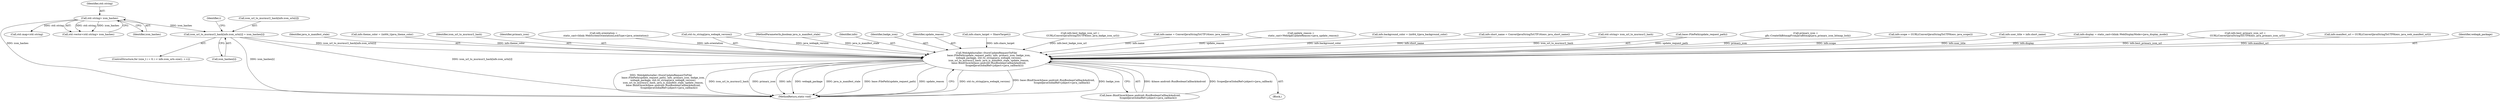 digraph "0_Chrome_5da127a872b1e2c9fb1cf128ae309b4d6ce4e3ce@array" {
"1000305" [label="(Call,icon_url_to_murmur2_hash[info.icon_urls[i]] = icon_hashes[i])"];
"1000280" [label="(Call,std::string> icon_hashes)"];
"1000344" [label="(Call,WebApkInstaller::StoreUpdateRequestToFile(\n      base::FilePath(update_request_path), info, primary_icon, badge_icon,\n      webapk_package, std::to_string(java_webapk_version),\n      icon_url_to_murmur2_hash, java_is_manifest_stale, update_reason,\n      base::BindOnce(&base::android::RunBooleanCallbackAndroid,\n                     ScopedJavaGlobalRef<jobject>(java_callback))))"];
"1000281" [label="(Identifier,std::string)"];
"1000354" [label="(Identifier,java_is_manifest_stale)"];
"1000344" [label="(Call,WebApkInstaller::StoreUpdateRequestToFile(\n      base::FilePath(update_request_path), info, primary_icon, badge_icon,\n      webapk_package, std::to_string(java_webapk_version),\n      icon_url_to_murmur2_hash, java_is_manifest_stale, update_reason,\n      base::BindOnce(&base::android::RunBooleanCallbackAndroid,\n                     ScopedJavaGlobalRef<jobject>(java_callback))))"];
"1000180" [label="(Call,info.theme_color = (int64_t)java_theme_color)"];
"1000282" [label="(Identifier,icon_hashes)"];
"1000353" [label="(Identifier,icon_url_to_murmur2_hash)"];
"1000348" [label="(Identifier,primary_icon)"];
"1000173" [label="(Call,info.orientation =\n      static_cast<blink::WebScreenOrientationLockType>(java_orientation))"];
"1000351" [label="(Call,std::to_string(java_webapk_version))"];
"1000124" [label="(MethodParameterIn,jboolean java_is_manifest_stale)"];
"1000347" [label="(Identifier,info)"];
"1000349" [label="(Identifier,badge_icon)"];
"1000355" [label="(Identifier,update_reason)"];
"1000356" [label="(Call,base::BindOnce(&base::android::RunBooleanCallbackAndroid,\n                     ScopedJavaGlobalRef<jobject>(java_callback)))"];
"1000280" [label="(Call,std::string> icon_hashes)"];
"1000229" [label="(Call,info.share_target = ShareTarget())"];
"1000202" [label="(Call,info.best_badge_icon_url =\n       GURL(ConvertJavaStringToUTF8(env, java_badge_icon_url)))"];
"1000313" [label="(Call,icon_hashes[i])"];
"1000145" [label="(Call,info.name = ConvertJavaStringToUTF16(env, java_name))"];
"1000339" [label="(Call,update_reason =\n      static_cast<WebApkUpdateReason>(java_update_reason))"];
"1000305" [label="(Call,icon_url_to_murmur2_hash[info.icon_urls[i]] = icon_hashes[i])"];
"1000364" [label="(MethodReturn,static void)"];
"1000187" [label="(Call,info.background_color = (int64_t)java_background_color)"];
"1000152" [label="(Call,info.short_name = ConvertJavaStringToUTF16(env, java_short_name))"];
"1000292" [label="(Call,std::string> icon_url_to_murmur2_hash)"];
"1000345" [label="(Call,base::FilePath(update_request_path))"];
"1000304" [label="(Identifier,i)"];
"1000306" [label="(Call,icon_url_to_murmur2_hash[info.icon_urls[i]])"];
"1000318" [label="(Call,primary_icon =\n      gfx::CreateSkBitmapFromJavaBitmap(java_primary_icon_bitmap_lock))"];
"1000137" [label="(Call,info.scope = GURL(ConvertJavaStringToUTF8(env, java_scope)))"];
"1000127" [label="(Block,)"];
"1000295" [label="(ControlStructure,for (size_t i = 0; i < info.icon_urls.size(); ++i))"];
"1000289" [label="(Call,std::map<std::string)"];
"1000278" [label="(Call,std::vector<std::string> icon_hashes)"];
"1000159" [label="(Call,info.user_title = info.short_name)"];
"1000166" [label="(Call,info.display = static_cast<blink::WebDisplayMode>(java_display_mode))"];
"1000194" [label="(Call,info.best_primary_icon_url =\n      GURL(ConvertJavaStringToUTF8(env, java_primary_icon_url)))"];
"1000210" [label="(Call,info.manifest_url = GURL(ConvertJavaStringToUTF8(env, java_web_manifest_url)))"];
"1000350" [label="(Identifier,webapk_package)"];
"1000305" -> "1000295"  [label="AST: "];
"1000305" -> "1000313"  [label="CFG: "];
"1000306" -> "1000305"  [label="AST: "];
"1000313" -> "1000305"  [label="AST: "];
"1000304" -> "1000305"  [label="CFG: "];
"1000305" -> "1000364"  [label="DDG: icon_hashes[i]"];
"1000305" -> "1000364"  [label="DDG: icon_url_to_murmur2_hash[info.icon_urls[i]]"];
"1000280" -> "1000305"  [label="DDG: icon_hashes"];
"1000305" -> "1000344"  [label="DDG: icon_url_to_murmur2_hash[info.icon_urls[i]]"];
"1000280" -> "1000278"  [label="AST: "];
"1000280" -> "1000282"  [label="CFG: "];
"1000281" -> "1000280"  [label="AST: "];
"1000282" -> "1000280"  [label="AST: "];
"1000278" -> "1000280"  [label="CFG: "];
"1000280" -> "1000364"  [label="DDG: icon_hashes"];
"1000280" -> "1000278"  [label="DDG: std::string"];
"1000280" -> "1000278"  [label="DDG: icon_hashes"];
"1000280" -> "1000289"  [label="DDG: std::string"];
"1000344" -> "1000127"  [label="AST: "];
"1000344" -> "1000356"  [label="CFG: "];
"1000345" -> "1000344"  [label="AST: "];
"1000347" -> "1000344"  [label="AST: "];
"1000348" -> "1000344"  [label="AST: "];
"1000349" -> "1000344"  [label="AST: "];
"1000350" -> "1000344"  [label="AST: "];
"1000351" -> "1000344"  [label="AST: "];
"1000353" -> "1000344"  [label="AST: "];
"1000354" -> "1000344"  [label="AST: "];
"1000355" -> "1000344"  [label="AST: "];
"1000356" -> "1000344"  [label="AST: "];
"1000364" -> "1000344"  [label="CFG: "];
"1000344" -> "1000364"  [label="DDG: std::to_string(java_webapk_version)"];
"1000344" -> "1000364"  [label="DDG: base::BindOnce(&base::android::RunBooleanCallbackAndroid,\n                     ScopedJavaGlobalRef<jobject>(java_callback))"];
"1000344" -> "1000364"  [label="DDG: badge_icon"];
"1000344" -> "1000364"  [label="DDG: WebApkInstaller::StoreUpdateRequestToFile(\n      base::FilePath(update_request_path), info, primary_icon, badge_icon,\n      webapk_package, std::to_string(java_webapk_version),\n      icon_url_to_murmur2_hash, java_is_manifest_stale, update_reason,\n      base::BindOnce(&base::android::RunBooleanCallbackAndroid,\n                     ScopedJavaGlobalRef<jobject>(java_callback)))"];
"1000344" -> "1000364"  [label="DDG: icon_url_to_murmur2_hash"];
"1000344" -> "1000364"  [label="DDG: primary_icon"];
"1000344" -> "1000364"  [label="DDG: info"];
"1000344" -> "1000364"  [label="DDG: webapk_package"];
"1000344" -> "1000364"  [label="DDG: java_is_manifest_stale"];
"1000344" -> "1000364"  [label="DDG: base::FilePath(update_request_path)"];
"1000344" -> "1000364"  [label="DDG: update_reason"];
"1000345" -> "1000344"  [label="DDG: update_request_path"];
"1000187" -> "1000344"  [label="DDG: info.background_color"];
"1000159" -> "1000344"  [label="DDG: info.user_title"];
"1000194" -> "1000344"  [label="DDG: info.best_primary_icon_url"];
"1000166" -> "1000344"  [label="DDG: info.display"];
"1000180" -> "1000344"  [label="DDG: info.theme_color"];
"1000202" -> "1000344"  [label="DDG: info.best_badge_icon_url"];
"1000210" -> "1000344"  [label="DDG: info.manifest_url"];
"1000229" -> "1000344"  [label="DDG: info.share_target"];
"1000137" -> "1000344"  [label="DDG: info.scope"];
"1000173" -> "1000344"  [label="DDG: info.orientation"];
"1000145" -> "1000344"  [label="DDG: info.name"];
"1000152" -> "1000344"  [label="DDG: info.short_name"];
"1000318" -> "1000344"  [label="DDG: primary_icon"];
"1000351" -> "1000344"  [label="DDG: java_webapk_version"];
"1000292" -> "1000344"  [label="DDG: icon_url_to_murmur2_hash"];
"1000124" -> "1000344"  [label="DDG: java_is_manifest_stale"];
"1000339" -> "1000344"  [label="DDG: update_reason"];
"1000356" -> "1000344"  [label="DDG: &base::android::RunBooleanCallbackAndroid"];
"1000356" -> "1000344"  [label="DDG: ScopedJavaGlobalRef<jobject>(java_callback)"];
}
